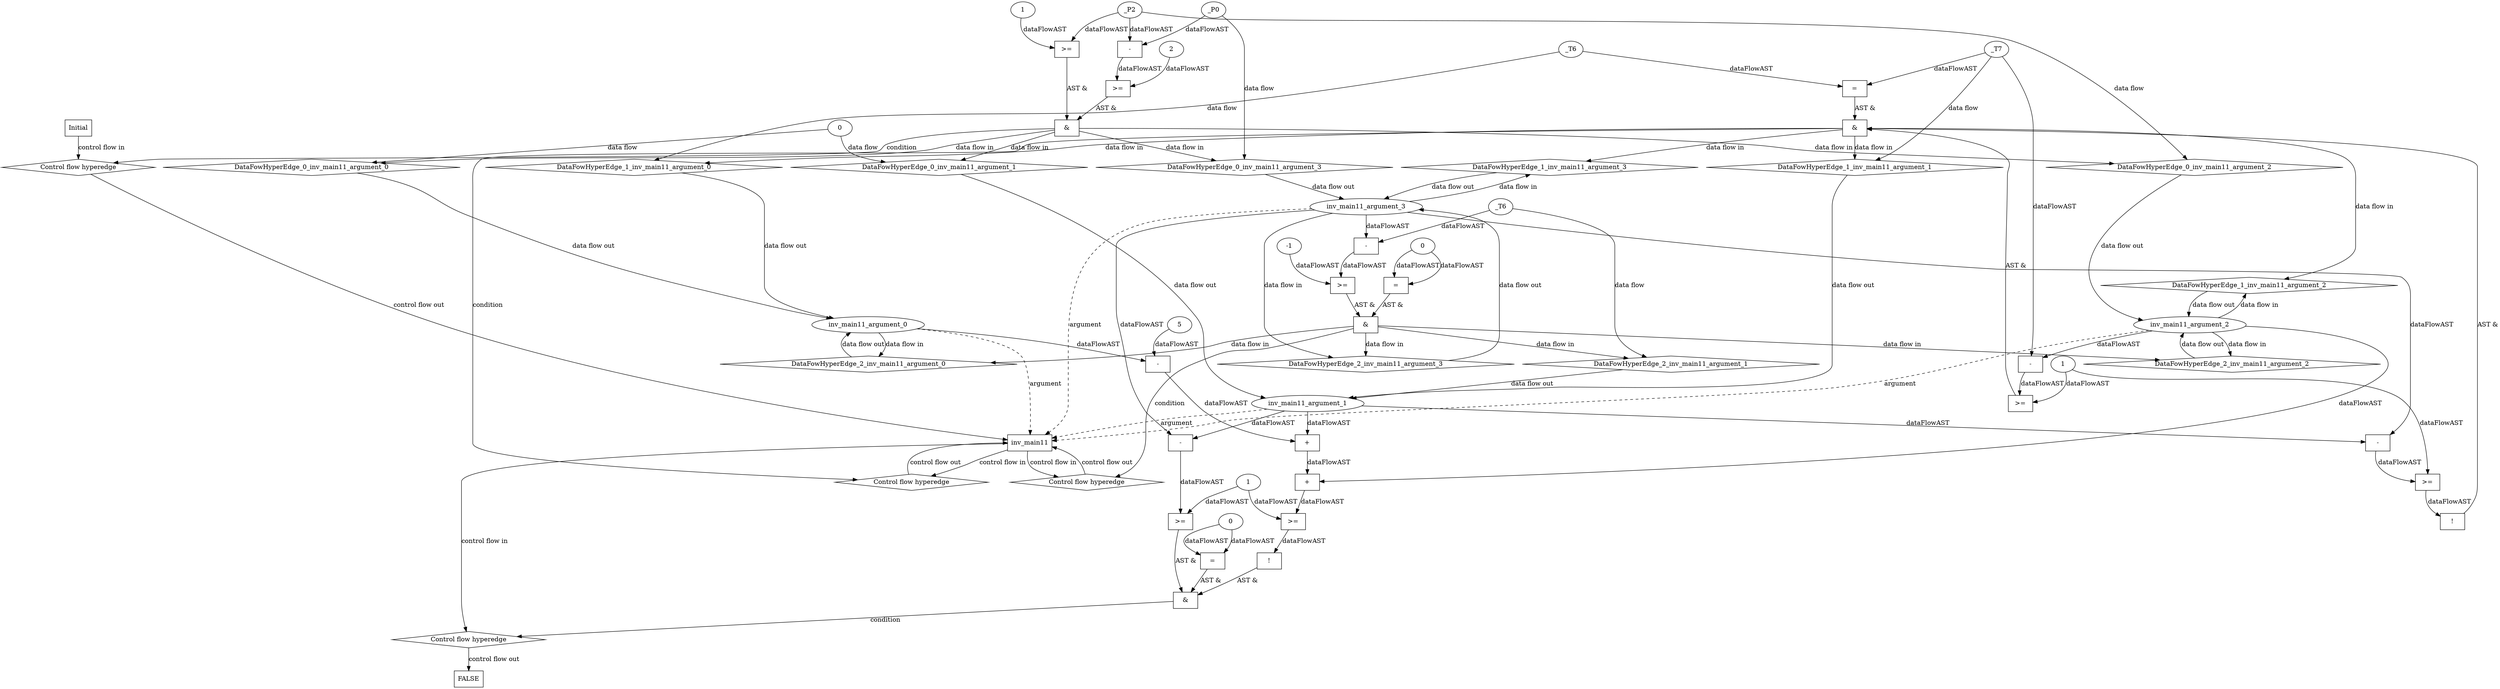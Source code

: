 digraph dag {
"inv_main11" [label="inv_main11" nodeName="inv_main11" class=cfn  shape="rect"];
FALSE [label="FALSE" nodeName=FALSE class=cfn  shape="rect"];
Initial [label="Initial" nodeName=Initial class=cfn  shape="rect"];
ControlFowHyperEdge_0 [label="Control flow hyperedge" nodeName=ControlFowHyperEdge_0 class=controlFlowHyperEdge shape="diamond"];
"Initial" -> ControlFowHyperEdge_0 [label="control flow in"]
ControlFowHyperEdge_0 -> "inv_main11" [label="control flow out"]
ControlFowHyperEdge_1 [label="Control flow hyperedge" nodeName=ControlFowHyperEdge_1 class=controlFlowHyperEdge shape="diamond"];
"inv_main11" -> ControlFowHyperEdge_1 [label="control flow in"]
ControlFowHyperEdge_1 -> "inv_main11" [label="control flow out"]
ControlFowHyperEdge_2 [label="Control flow hyperedge" nodeName=ControlFowHyperEdge_2 class=controlFlowHyperEdge shape="diamond"];
"inv_main11" -> ControlFowHyperEdge_2 [label="control flow in"]
ControlFowHyperEdge_2 -> "inv_main11" [label="control flow out"]
ControlFowHyperEdge_3 [label="Control flow hyperedge" nodeName=ControlFowHyperEdge_3 class=controlFlowHyperEdge shape="diamond"];
"inv_main11" -> ControlFowHyperEdge_3 [label="control flow in"]
ControlFowHyperEdge_3 -> "FALSE" [label="control flow out"]
"inv_main11_argument_0" [label="inv_main11_argument_0" nodeName=argument0 class=argument  head="inv_main11" shape="oval"];
"inv_main11_argument_0" -> "inv_main11"[label="argument" style="dashed"]
"inv_main11_argument_1" [label="inv_main11_argument_1" nodeName=argument1 class=argument  head="inv_main11" shape="oval"];
"inv_main11_argument_1" -> "inv_main11"[label="argument" style="dashed"]
"inv_main11_argument_2" [label="inv_main11_argument_2" nodeName=argument2 class=argument  head="inv_main11" shape="oval"];
"inv_main11_argument_2" -> "inv_main11"[label="argument" style="dashed"]
"inv_main11_argument_3" [label="inv_main11_argument_3" nodeName=argument3 class=argument  head="inv_main11" shape="oval"];
"inv_main11_argument_3" -> "inv_main11"[label="argument" style="dashed"]

"xxxinv_main11___Initial_0xxx_and" [label="&" nodeName="xxxinv_main11___Initial_0xxx_and" class=Operator shape="rect"];
"xxxinv_main11___Initial_0xxxguard_0_node_0" [label=">=" nodeName="xxxinv_main11___Initial_0xxxguard_0_node_0" class=Operator  shape="rect"];
"xxxinv_main11___Initial_0xxxguard_0_node_1" [label="-" nodeName="xxxinv_main11___Initial_0xxxguard_0_node_1" class= Operator shape="rect"];
"xxxinv_main11___Initial_0xxxguard_0_node_4" [label="2" nodeName="xxxinv_main11___Initial_0xxxguard_0_node_4" class=Literal ];
"xxxinv_main11___Initial_0xxxguard_0_node_1" -> "xxxinv_main11___Initial_0xxxguard_0_node_0"[label="dataFlowAST"]
"xxxinv_main11___Initial_0xxxguard_0_node_4" -> "xxxinv_main11___Initial_0xxxguard_0_node_0"[label="dataFlowAST"]
"xxxinv_main11___Initial_0xxxdataFlow2_node_0" -> "xxxinv_main11___Initial_0xxxguard_0_node_1"[label="dataFlowAST"]
"xxxinv_main11___Initial_0xxxdataFlow3_node_0" -> "xxxinv_main11___Initial_0xxxguard_0_node_1"[label="dataFlowAST"]

"xxxinv_main11___Initial_0xxxguard_0_node_0" -> "xxxinv_main11___Initial_0xxx_and" [label="AST &"];
"xxxinv_main11___Initial_0xxxguard1_node_0" [label=">=" nodeName="xxxinv_main11___Initial_0xxxguard1_node_0" class=Operator  shape="rect"];
"xxxinv_main11___Initial_0xxxguard1_node_2" [label="1" nodeName="xxxinv_main11___Initial_0xxxguard1_node_2" class=Literal ];
"xxxinv_main11___Initial_0xxxdataFlow2_node_0" -> "xxxinv_main11___Initial_0xxxguard1_node_0"[label="dataFlowAST"]
"xxxinv_main11___Initial_0xxxguard1_node_2" -> "xxxinv_main11___Initial_0xxxguard1_node_0"[label="dataFlowAST"]

"xxxinv_main11___Initial_0xxxguard1_node_0" -> "xxxinv_main11___Initial_0xxx_and" [label="AST &"];
"xxxinv_main11___Initial_0xxx_and" -> "ControlFowHyperEdge_0" [label="condition"];
"xxxinv_main11___Initial_0xxxdataFlow_0_node_0" [label="0" nodeName="xxxinv_main11___Initial_0xxxdataFlow_0_node_0" class=Literal ];

"xxxinv_main11___Initial_0xxxdataFlow_0_node_0" -> "DataFowHyperEdge_0_inv_main11_argument_0" [label="data flow"];

"xxxinv_main11___Initial_0xxxdataFlow_0_node_0" -> "DataFowHyperEdge_0_inv_main11_argument_1" [label="data flow"];
"xxxinv_main11___Initial_0xxxdataFlow2_node_0" [label="_P2" nodeName="xxxinv_main11___Initial_0xxxdataFlow2_node_0" class=Constant ];

"xxxinv_main11___Initial_0xxxdataFlow2_node_0" -> "DataFowHyperEdge_0_inv_main11_argument_2" [label="data flow"];
"xxxinv_main11___Initial_0xxxdataFlow3_node_0" [label="_P0" nodeName="xxxinv_main11___Initial_0xxxdataFlow3_node_0" class=Constant ];

"xxxinv_main11___Initial_0xxxdataFlow3_node_0" -> "DataFowHyperEdge_0_inv_main11_argument_3" [label="data flow"];
"xxxinv_main11___inv_main11_1xxx_and" [label="&" nodeName="xxxinv_main11___inv_main11_1xxx_and" class=Operator shape="rect"];
"xxxinv_main11___inv_main11_1xxxguard_0_node_0" [label="!" nodeName="xxxinv_main11___inv_main11_1xxxguard_0_node_0" class=Operator shape="rect"];
"xxxinv_main11___inv_main11_1xxxguard_0_node_1" [label=">=" nodeName="xxxinv_main11___inv_main11_1xxxguard_0_node_1" class=Operator  shape="rect"];
"xxxinv_main11___inv_main11_1xxxguard_0_node_2" [label="-" nodeName="xxxinv_main11___inv_main11_1xxxguard_0_node_2" class= Operator shape="rect"];
"xxxinv_main11___inv_main11_1xxxguard_0_node_5" [label="1" nodeName="xxxinv_main11___inv_main11_1xxxguard_0_node_5" class=Literal ];
"xxxinv_main11___inv_main11_1xxxguard_0_node_1" -> "xxxinv_main11___inv_main11_1xxxguard_0_node_0"[label="dataFlowAST"]
"xxxinv_main11___inv_main11_1xxxguard_0_node_2" -> "xxxinv_main11___inv_main11_1xxxguard_0_node_1"[label="dataFlowAST"]
"xxxinv_main11___inv_main11_1xxxguard_0_node_5" -> "xxxinv_main11___inv_main11_1xxxguard_0_node_1"[label="dataFlowAST"]
"inv_main11_argument_3" -> "xxxinv_main11___inv_main11_1xxxguard_0_node_2"[label="dataFlowAST"]
"inv_main11_argument_1" -> "xxxinv_main11___inv_main11_1xxxguard_0_node_2"[label="dataFlowAST"]

"xxxinv_main11___inv_main11_1xxxguard_0_node_0" -> "xxxinv_main11___inv_main11_1xxx_and" [label="AST &"];
"xxxinv_main11___inv_main11_1xxxguard1_node_0" [label=">=" nodeName="xxxinv_main11___inv_main11_1xxxguard1_node_0" class=Operator  shape="rect"];
"xxxinv_main11___inv_main11_1xxxguard1_node_1" [label="-" nodeName="xxxinv_main11___inv_main11_1xxxguard1_node_1" class= Operator shape="rect"];
"xxxinv_main11___inv_main11_1xxxguard1_node_1" -> "xxxinv_main11___inv_main11_1xxxguard1_node_0"[label="dataFlowAST"]
"xxxinv_main11___inv_main11_1xxxguard_0_node_5" -> "xxxinv_main11___inv_main11_1xxxguard1_node_0"[label="dataFlowAST"]
"inv_main11_argument_2" -> "xxxinv_main11___inv_main11_1xxxguard1_node_1"[label="dataFlowAST"]
"xxxinv_main11___inv_main11_1xxxdataFlow1_node_0" -> "xxxinv_main11___inv_main11_1xxxguard1_node_1"[label="dataFlowAST"]

"xxxinv_main11___inv_main11_1xxxguard1_node_0" -> "xxxinv_main11___inv_main11_1xxx_and" [label="AST &"];
"xxxinv_main11___inv_main11_1xxxguard2_node_0" [label="=" nodeName="xxxinv_main11___inv_main11_1xxxguard2_node_0" class=Operator  shape="rect"];
"xxxinv_main11___inv_main11_1xxxdataFlow_0_node_0" -> "xxxinv_main11___inv_main11_1xxxguard2_node_0"[label="dataFlowAST"]
"xxxinv_main11___inv_main11_1xxxdataFlow1_node_0" -> "xxxinv_main11___inv_main11_1xxxguard2_node_0"[label="dataFlowAST"]

"xxxinv_main11___inv_main11_1xxxguard2_node_0" -> "xxxinv_main11___inv_main11_1xxx_and" [label="AST &"];
"xxxinv_main11___inv_main11_1xxx_and" -> "ControlFowHyperEdge_1" [label="condition"];
"xxxinv_main11___inv_main11_1xxxdataFlow_0_node_0" [label="_T6" nodeName="xxxinv_main11___inv_main11_1xxxdataFlow_0_node_0" class=Constant ];

"xxxinv_main11___inv_main11_1xxxdataFlow_0_node_0" -> "DataFowHyperEdge_1_inv_main11_argument_0" [label="data flow"];
"xxxinv_main11___inv_main11_1xxxdataFlow1_node_0" [label="_T7" nodeName="xxxinv_main11___inv_main11_1xxxdataFlow1_node_0" class=Constant ];

"xxxinv_main11___inv_main11_1xxxdataFlow1_node_0" -> "DataFowHyperEdge_1_inv_main11_argument_1" [label="data flow"];
"xxxinv_main11___inv_main11_2xxx_and" [label="&" nodeName="xxxinv_main11___inv_main11_2xxx_and" class=Operator shape="rect"];
"xxxinv_main11___inv_main11_2xxxguard_0_node_0" [label=">=" nodeName="xxxinv_main11___inv_main11_2xxxguard_0_node_0" class=Operator  shape="rect"];
"xxxinv_main11___inv_main11_2xxxguard_0_node_1" [label="-" nodeName="xxxinv_main11___inv_main11_2xxxguard_0_node_1" class= Operator shape="rect"];
"xxxinv_main11___inv_main11_2xxxguard_0_node_4" [label="-1" nodeName="xxxinv_main11___inv_main11_2xxxguard_0_node_4" class=Literal ];
"xxxinv_main11___inv_main11_2xxxguard_0_node_1" -> "xxxinv_main11___inv_main11_2xxxguard_0_node_0"[label="dataFlowAST"]
"xxxinv_main11___inv_main11_2xxxguard_0_node_4" -> "xxxinv_main11___inv_main11_2xxxguard_0_node_0"[label="dataFlowAST"]
"inv_main11_argument_3" -> "xxxinv_main11___inv_main11_2xxxguard_0_node_1"[label="dataFlowAST"]
"xxxinv_main11___inv_main11_2xxxdataFlow_0_node_0" -> "xxxinv_main11___inv_main11_2xxxguard_0_node_1"[label="dataFlowAST"]

"xxxinv_main11___inv_main11_2xxxguard_0_node_0" -> "xxxinv_main11___inv_main11_2xxx_and" [label="AST &"];
"xxxinv_main11___inv_main11_2xxxguard1_node_0" [label="=" nodeName="xxxinv_main11___inv_main11_2xxxguard1_node_0" class=Operator  shape="rect"];
"xxxinv_main11___inv_main11_2xxxguard1_node_1" [label="0" nodeName="xxxinv_main11___inv_main11_2xxxguard1_node_1" class=Literal ];
"xxxinv_main11___inv_main11_2xxxguard1_node_1" -> "xxxinv_main11___inv_main11_2xxxguard1_node_0"[label="dataFlowAST"]
"xxxinv_main11___inv_main11_2xxxguard1_node_1" -> "xxxinv_main11___inv_main11_2xxxguard1_node_0"[label="dataFlowAST"]

"xxxinv_main11___inv_main11_2xxxguard1_node_0" -> "xxxinv_main11___inv_main11_2xxx_and" [label="AST &"];
"xxxinv_main11___inv_main11_2xxx_and" -> "ControlFowHyperEdge_2" [label="condition"];
"xxxinv_main11___inv_main11_2xxxdataFlow_0_node_0" [label="_T6" nodeName="xxxinv_main11___inv_main11_2xxxdataFlow_0_node_0" class=Constant ];

"xxxinv_main11___inv_main11_2xxxdataFlow_0_node_0" -> "DataFowHyperEdge_2_inv_main11_argument_1" [label="data flow"];
"xxxFALSE___inv_main11_3xxx_and" [label="&" nodeName="xxxFALSE___inv_main11_3xxx_and" class=Operator shape="rect"];
"xxxFALSE___inv_main11_3xxxguard_0_node_0" [label="!" nodeName="xxxFALSE___inv_main11_3xxxguard_0_node_0" class=Operator shape="rect"];
"xxxFALSE___inv_main11_3xxxguard_0_node_1" [label=">=" nodeName="xxxFALSE___inv_main11_3xxxguard_0_node_1" class=Operator  shape="rect"];
"xxxFALSE___inv_main11_3xxxguard_0_node_2" [label="+" nodeName="xxxFALSE___inv_main11_3xxxguard_0_node_2" class= Operator shape="rect"];
"xxxFALSE___inv_main11_3xxxguard_0_node_3" [label="+" nodeName="xxxFALSE___inv_main11_3xxxguard_0_node_3" class= Operator shape="rect"];
"xxxFALSE___inv_main11_3xxxguard_0_node_4" [label="-" nodeName="xxxFALSE___inv_main11_3xxxguard_0_node_4" class= Operator shape="rect"];
"xxxFALSE___inv_main11_3xxxguard_0_node_5" [label="5" nodeName="xxxFALSE___inv_main11_3xxxguard_0_node_5" class=Literal ];
"xxxFALSE___inv_main11_3xxxguard_0_node_9" [label="1" nodeName="xxxFALSE___inv_main11_3xxxguard_0_node_9" class=Literal ];
"xxxFALSE___inv_main11_3xxxguard_0_node_1" -> "xxxFALSE___inv_main11_3xxxguard_0_node_0"[label="dataFlowAST"]
"xxxFALSE___inv_main11_3xxxguard_0_node_2" -> "xxxFALSE___inv_main11_3xxxguard_0_node_1"[label="dataFlowAST"]
"xxxFALSE___inv_main11_3xxxguard_0_node_9" -> "xxxFALSE___inv_main11_3xxxguard_0_node_1"[label="dataFlowAST"]
"xxxFALSE___inv_main11_3xxxguard_0_node_3" -> "xxxFALSE___inv_main11_3xxxguard_0_node_2"[label="dataFlowAST"]
"inv_main11_argument_2" -> "xxxFALSE___inv_main11_3xxxguard_0_node_2"[label="dataFlowAST"]
"xxxFALSE___inv_main11_3xxxguard_0_node_4" -> "xxxFALSE___inv_main11_3xxxguard_0_node_3"[label="dataFlowAST"]
"inv_main11_argument_1" -> "xxxFALSE___inv_main11_3xxxguard_0_node_3"[label="dataFlowAST"]
"xxxFALSE___inv_main11_3xxxguard_0_node_5" -> "xxxFALSE___inv_main11_3xxxguard_0_node_4"[label="dataFlowAST"]
"inv_main11_argument_0" -> "xxxFALSE___inv_main11_3xxxguard_0_node_4"[label="dataFlowAST"]

"xxxFALSE___inv_main11_3xxxguard_0_node_0" -> "xxxFALSE___inv_main11_3xxx_and" [label="AST &"];
"xxxFALSE___inv_main11_3xxxguard1_node_0" [label=">=" nodeName="xxxFALSE___inv_main11_3xxxguard1_node_0" class=Operator  shape="rect"];
"xxxFALSE___inv_main11_3xxxguard1_node_1" [label="-" nodeName="xxxFALSE___inv_main11_3xxxguard1_node_1" class= Operator shape="rect"];
"xxxFALSE___inv_main11_3xxxguard1_node_1" -> "xxxFALSE___inv_main11_3xxxguard1_node_0"[label="dataFlowAST"]
"xxxFALSE___inv_main11_3xxxguard_0_node_9" -> "xxxFALSE___inv_main11_3xxxguard1_node_0"[label="dataFlowAST"]
"inv_main11_argument_3" -> "xxxFALSE___inv_main11_3xxxguard1_node_1"[label="dataFlowAST"]
"inv_main11_argument_1" -> "xxxFALSE___inv_main11_3xxxguard1_node_1"[label="dataFlowAST"]

"xxxFALSE___inv_main11_3xxxguard1_node_0" -> "xxxFALSE___inv_main11_3xxx_and" [label="AST &"];
"xxxFALSE___inv_main11_3xxxguard2_node_0" [label="=" nodeName="xxxFALSE___inv_main11_3xxxguard2_node_0" class=Operator  shape="rect"];
"xxxFALSE___inv_main11_3xxxguard2_node_1" [label="0" nodeName="xxxFALSE___inv_main11_3xxxguard2_node_1" class=Literal ];
"xxxFALSE___inv_main11_3xxxguard2_node_1" -> "xxxFALSE___inv_main11_3xxxguard2_node_0"[label="dataFlowAST"]
"xxxFALSE___inv_main11_3xxxguard2_node_1" -> "xxxFALSE___inv_main11_3xxxguard2_node_0"[label="dataFlowAST"]

"xxxFALSE___inv_main11_3xxxguard2_node_0" -> "xxxFALSE___inv_main11_3xxx_and" [label="AST &"];
"xxxFALSE___inv_main11_3xxx_and" -> "ControlFowHyperEdge_3" [label="condition"];
"DataFowHyperEdge_0_inv_main11_argument_0" [label="DataFowHyperEdge_0_inv_main11_argument_0" nodeName="DataFowHyperEdge_0_inv_main11_argument_0" class=DataFlowHyperedge shape="diamond"];
"DataFowHyperEdge_0_inv_main11_argument_0" -> "inv_main11_argument_0"[label="data flow out"]
"xxxinv_main11___Initial_0xxx_and" -> "DataFowHyperEdge_0_inv_main11_argument_0"[label="data flow in"]
"DataFowHyperEdge_0_inv_main11_argument_1" [label="DataFowHyperEdge_0_inv_main11_argument_1" nodeName="DataFowHyperEdge_0_inv_main11_argument_1" class=DataFlowHyperedge shape="diamond"];
"DataFowHyperEdge_0_inv_main11_argument_1" -> "inv_main11_argument_1"[label="data flow out"]
"xxxinv_main11___Initial_0xxx_and" -> "DataFowHyperEdge_0_inv_main11_argument_1"[label="data flow in"]
"DataFowHyperEdge_0_inv_main11_argument_2" [label="DataFowHyperEdge_0_inv_main11_argument_2" nodeName="DataFowHyperEdge_0_inv_main11_argument_2" class=DataFlowHyperedge shape="diamond"];
"DataFowHyperEdge_0_inv_main11_argument_2" -> "inv_main11_argument_2"[label="data flow out"]
"xxxinv_main11___Initial_0xxx_and" -> "DataFowHyperEdge_0_inv_main11_argument_2"[label="data flow in"]
"DataFowHyperEdge_0_inv_main11_argument_3" [label="DataFowHyperEdge_0_inv_main11_argument_3" nodeName="DataFowHyperEdge_0_inv_main11_argument_3" class=DataFlowHyperedge shape="diamond"];
"DataFowHyperEdge_0_inv_main11_argument_3" -> "inv_main11_argument_3"[label="data flow out"]
"xxxinv_main11___Initial_0xxx_and" -> "DataFowHyperEdge_0_inv_main11_argument_3"[label="data flow in"]
"DataFowHyperEdge_1_inv_main11_argument_0" [label="DataFowHyperEdge_1_inv_main11_argument_0" nodeName="DataFowHyperEdge_1_inv_main11_argument_0" class=DataFlowHyperedge shape="diamond"];
"DataFowHyperEdge_1_inv_main11_argument_0" -> "inv_main11_argument_0"[label="data flow out"]
"xxxinv_main11___inv_main11_1xxx_and" -> "DataFowHyperEdge_1_inv_main11_argument_0"[label="data flow in"]
"DataFowHyperEdge_1_inv_main11_argument_1" [label="DataFowHyperEdge_1_inv_main11_argument_1" nodeName="DataFowHyperEdge_1_inv_main11_argument_1" class=DataFlowHyperedge shape="diamond"];
"DataFowHyperEdge_1_inv_main11_argument_1" -> "inv_main11_argument_1"[label="data flow out"]
"xxxinv_main11___inv_main11_1xxx_and" -> "DataFowHyperEdge_1_inv_main11_argument_1"[label="data flow in"]
"DataFowHyperEdge_1_inv_main11_argument_2" [label="DataFowHyperEdge_1_inv_main11_argument_2" nodeName="DataFowHyperEdge_1_inv_main11_argument_2" class=DataFlowHyperedge shape="diamond"];
"DataFowHyperEdge_1_inv_main11_argument_2" -> "inv_main11_argument_2"[label="data flow out"]
"xxxinv_main11___inv_main11_1xxx_and" -> "DataFowHyperEdge_1_inv_main11_argument_2"[label="data flow in"]
"DataFowHyperEdge_1_inv_main11_argument_3" [label="DataFowHyperEdge_1_inv_main11_argument_3" nodeName="DataFowHyperEdge_1_inv_main11_argument_3" class=DataFlowHyperedge shape="diamond"];
"DataFowHyperEdge_1_inv_main11_argument_3" -> "inv_main11_argument_3"[label="data flow out"]
"xxxinv_main11___inv_main11_1xxx_and" -> "DataFowHyperEdge_1_inv_main11_argument_3"[label="data flow in"]
"DataFowHyperEdge_2_inv_main11_argument_0" [label="DataFowHyperEdge_2_inv_main11_argument_0" nodeName="DataFowHyperEdge_2_inv_main11_argument_0" class=DataFlowHyperedge shape="diamond"];
"DataFowHyperEdge_2_inv_main11_argument_0" -> "inv_main11_argument_0"[label="data flow out"]
"xxxinv_main11___inv_main11_2xxx_and" -> "DataFowHyperEdge_2_inv_main11_argument_0"[label="data flow in"]
"DataFowHyperEdge_2_inv_main11_argument_1" [label="DataFowHyperEdge_2_inv_main11_argument_1" nodeName="DataFowHyperEdge_2_inv_main11_argument_1" class=DataFlowHyperedge shape="diamond"];
"DataFowHyperEdge_2_inv_main11_argument_1" -> "inv_main11_argument_1"[label="data flow out"]
"xxxinv_main11___inv_main11_2xxx_and" -> "DataFowHyperEdge_2_inv_main11_argument_1"[label="data flow in"]
"DataFowHyperEdge_2_inv_main11_argument_2" [label="DataFowHyperEdge_2_inv_main11_argument_2" nodeName="DataFowHyperEdge_2_inv_main11_argument_2" class=DataFlowHyperedge shape="diamond"];
"DataFowHyperEdge_2_inv_main11_argument_2" -> "inv_main11_argument_2"[label="data flow out"]
"xxxinv_main11___inv_main11_2xxx_and" -> "DataFowHyperEdge_2_inv_main11_argument_2"[label="data flow in"]
"DataFowHyperEdge_2_inv_main11_argument_3" [label="DataFowHyperEdge_2_inv_main11_argument_3" nodeName="DataFowHyperEdge_2_inv_main11_argument_3" class=DataFlowHyperedge shape="diamond"];
"DataFowHyperEdge_2_inv_main11_argument_3" -> "inv_main11_argument_3"[label="data flow out"]
"xxxinv_main11___inv_main11_2xxx_and" -> "DataFowHyperEdge_2_inv_main11_argument_3"[label="data flow in"]
"inv_main11_argument_2" -> "DataFowHyperEdge_1_inv_main11_argument_2"[label="data flow in"]
"inv_main11_argument_3" -> "DataFowHyperEdge_1_inv_main11_argument_3"[label="data flow in"]
"inv_main11_argument_0" -> "DataFowHyperEdge_2_inv_main11_argument_0"[label="data flow in"]
"inv_main11_argument_2" -> "DataFowHyperEdge_2_inv_main11_argument_2"[label="data flow in"]
"inv_main11_argument_3" -> "DataFowHyperEdge_2_inv_main11_argument_3"[label="data flow in"]




}
